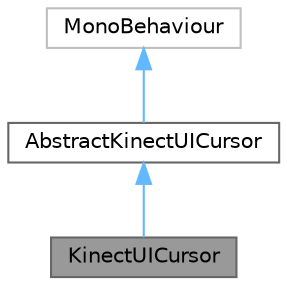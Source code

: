 digraph "KinectUICursor"
{
 // LATEX_PDF_SIZE
  bgcolor="transparent";
  edge [fontname=Helvetica,fontsize=10,labelfontname=Helvetica,labelfontsize=10];
  node [fontname=Helvetica,fontsize=10,shape=box,height=0.2,width=0.4];
  Node1 [label="KinectUICursor",height=0.2,width=0.4,color="gray40", fillcolor="grey60", style="filled", fontcolor="black",tooltip=" "];
  Node2 -> Node1 [dir="back",color="steelblue1",style="solid"];
  Node2 [label="AbstractKinectUICursor",height=0.2,width=0.4,color="gray40", fillcolor="white", style="filled",URL="$class_abstract_kinect_u_i_cursor.html",tooltip="Abstract UI component class for hand cursor objects."];
  Node3 -> Node2 [dir="back",color="steelblue1",style="solid"];
  Node3 [label="MonoBehaviour",height=0.2,width=0.4,color="grey75", fillcolor="white", style="filled",tooltip=" "];
}
